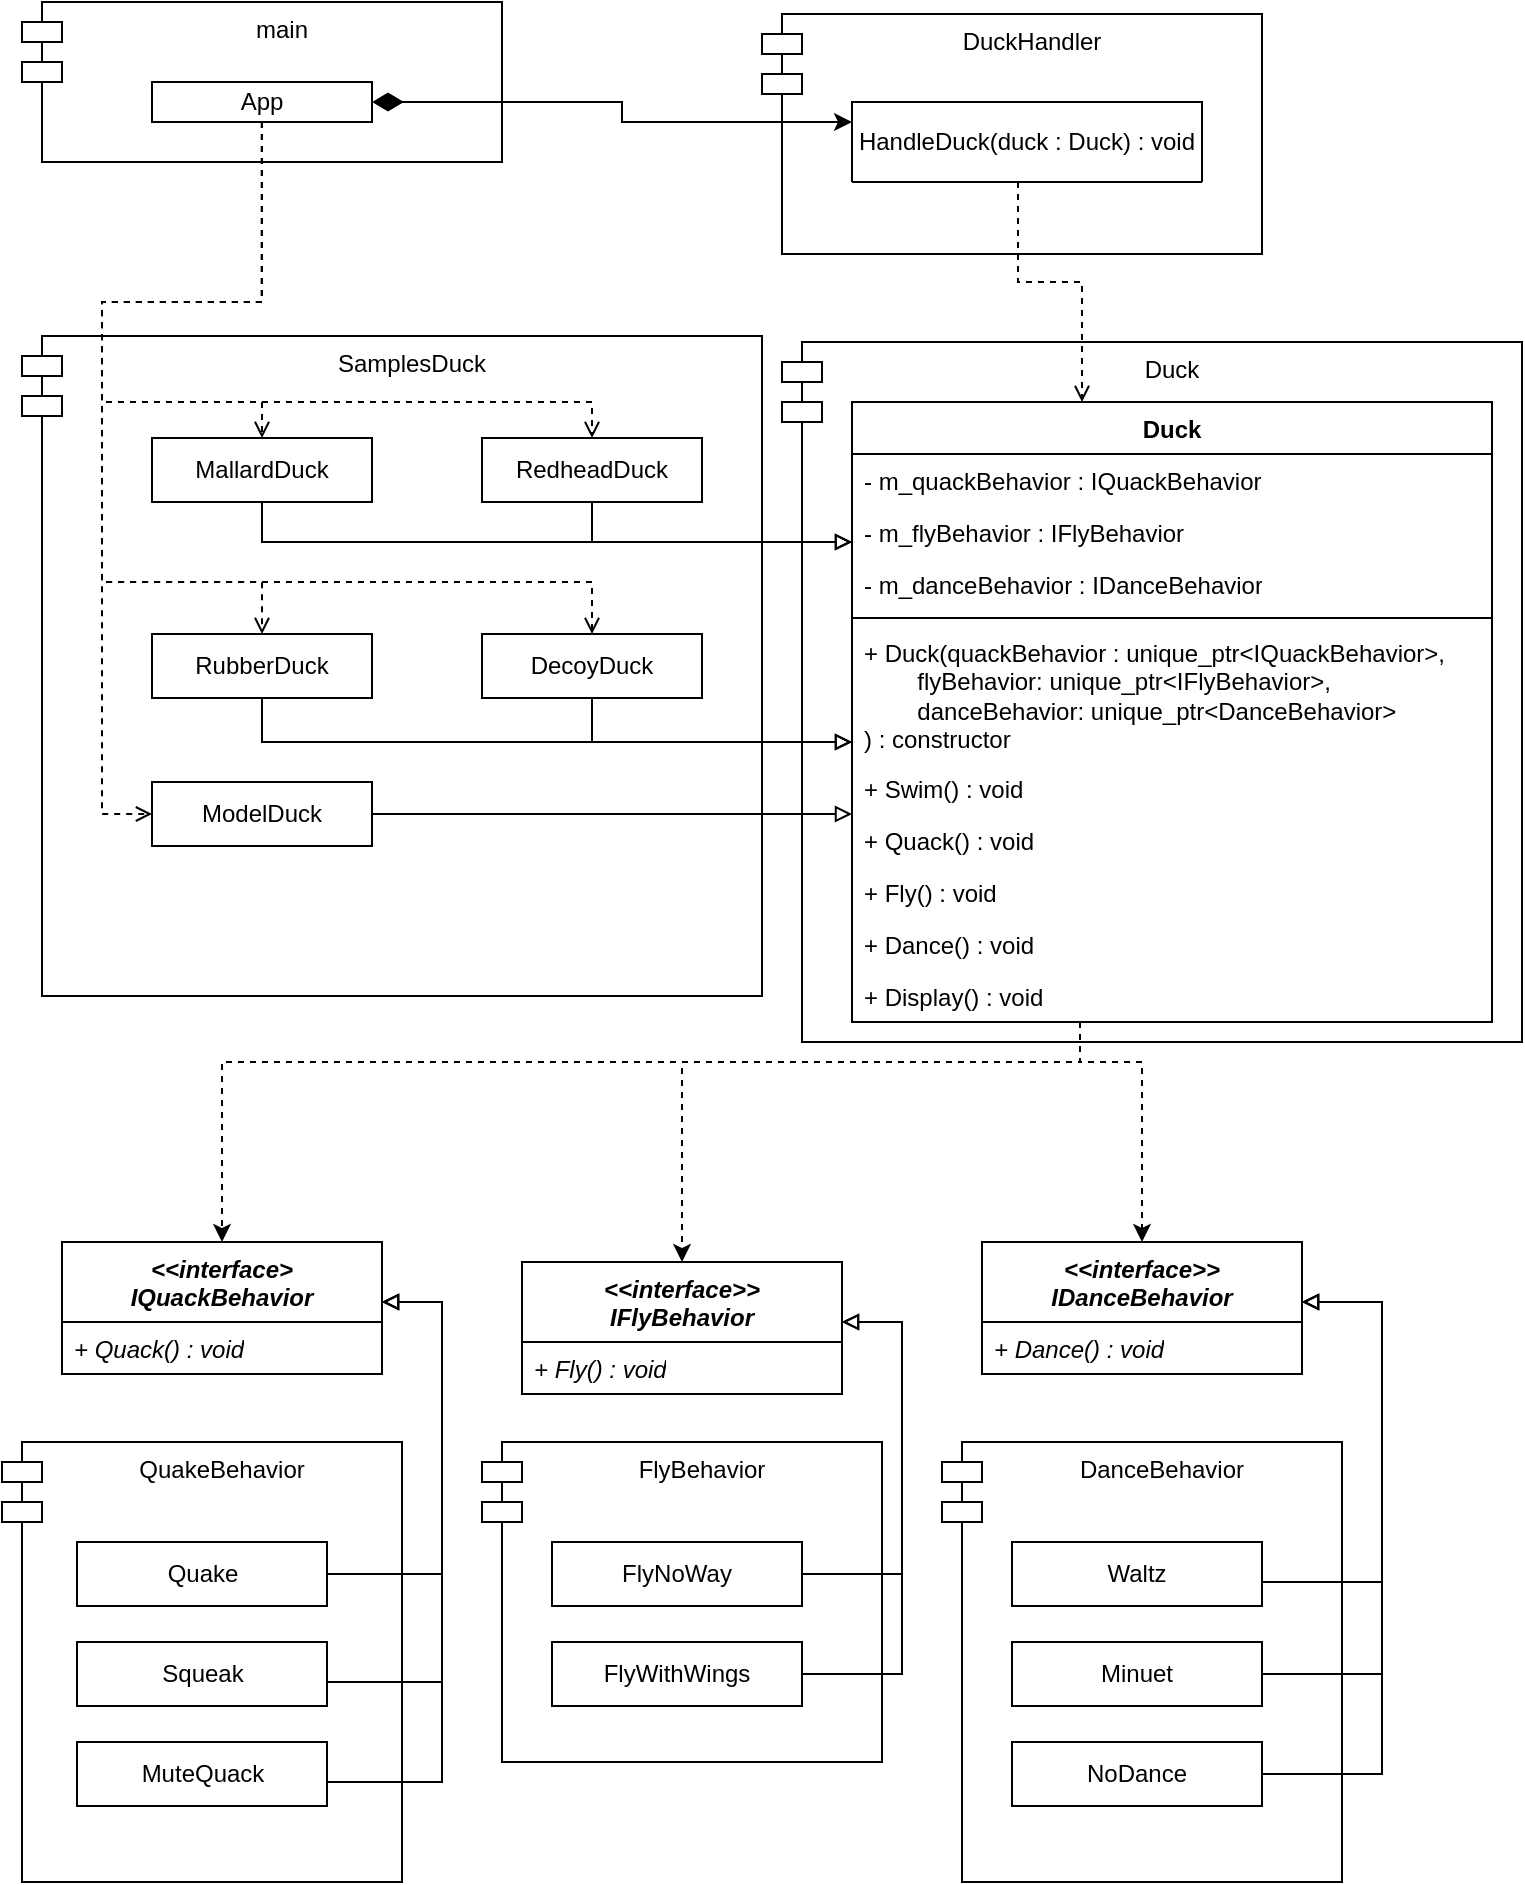 <mxfile version="24.7.12">
  <diagram id="C5RBs43oDa-KdzZeNtuy" name="Page-1">
    <mxGraphModel dx="841" dy="449" grid="1" gridSize="10" guides="1" tooltips="1" connect="1" arrows="1" fold="1" page="1" pageScale="1" pageWidth="827" pageHeight="1169" math="0" shadow="0">
      <root>
        <mxCell id="WIyWlLk6GJQsqaUBKTNV-0" />
        <mxCell id="WIyWlLk6GJQsqaUBKTNV-1" parent="WIyWlLk6GJQsqaUBKTNV-0" />
        <mxCell id="3LsAdrbxMUr_38dIZ2-f-0" value="SamplesDuck" style="shape=module;align=left;spacingLeft=20;align=center;verticalAlign=top;whiteSpace=wrap;html=1;" parent="WIyWlLk6GJQsqaUBKTNV-1" vertex="1">
          <mxGeometry x="40" y="207" width="370" height="330" as="geometry" />
        </mxCell>
        <mxCell id="QlOkIQeldyx6gdsehzbM-0" value="main" style="shape=module;align=left;spacingLeft=20;align=center;verticalAlign=top;whiteSpace=wrap;html=1;" parent="WIyWlLk6GJQsqaUBKTNV-1" vertex="1">
          <mxGeometry x="40" y="40" width="240" height="80" as="geometry" />
        </mxCell>
        <mxCell id="QlOkIQeldyx6gdsehzbM-1" value="App" style="html=1;whiteSpace=wrap;" parent="WIyWlLk6GJQsqaUBKTNV-1" vertex="1">
          <mxGeometry x="105" y="80" width="110" height="20" as="geometry" />
        </mxCell>
        <mxCell id="QlOkIQeldyx6gdsehzbM-2" value="DuckHandler" style="shape=module;align=left;spacingLeft=20;align=center;verticalAlign=top;whiteSpace=wrap;html=1;" parent="WIyWlLk6GJQsqaUBKTNV-1" vertex="1">
          <mxGeometry x="410" y="46" width="250" height="120" as="geometry" />
        </mxCell>
        <mxCell id="QlOkIQeldyx6gdsehzbM-4" value="&lt;span style=&quot;text-align: left;&quot;&gt;HandleDuck(duck : Duck) : void&lt;/span&gt;" style="swimlane;fontStyle=0;childLayout=stackLayout;horizontal=1;startSize=50;fillColor=none;horizontalStack=0;resizeParent=1;resizeParentMax=0;resizeLast=0;collapsible=1;marginBottom=0;whiteSpace=wrap;html=1;" parent="WIyWlLk6GJQsqaUBKTNV-1" vertex="1">
          <mxGeometry x="455" y="90" width="175" height="40" as="geometry" />
        </mxCell>
        <mxCell id="QlOkIQeldyx6gdsehzbM-8" style="edgeStyle=orthogonalEdgeStyle;rounded=0;orthogonalLoop=1;jettySize=auto;html=1;entryX=0;entryY=0.25;entryDx=0;entryDy=0;startArrow=diamondThin;startFill=1;strokeWidth=1;startSize=13;" parent="WIyWlLk6GJQsqaUBKTNV-1" source="QlOkIQeldyx6gdsehzbM-1" target="QlOkIQeldyx6gdsehzbM-4" edge="1">
          <mxGeometry relative="1" as="geometry" />
        </mxCell>
        <mxCell id="QlOkIQeldyx6gdsehzbM-9" value="Duck" style="shape=module;align=left;spacingLeft=20;align=center;verticalAlign=top;whiteSpace=wrap;html=1;" parent="WIyWlLk6GJQsqaUBKTNV-1" vertex="1">
          <mxGeometry x="420" y="210" width="370" height="350" as="geometry" />
        </mxCell>
        <mxCell id="QlOkIQeldyx6gdsehzbM-10" value="Duck" style="swimlane;fontStyle=1;align=center;verticalAlign=top;childLayout=stackLayout;horizontal=1;startSize=26;horizontalStack=0;resizeParent=1;resizeParentMax=0;resizeLast=0;collapsible=1;marginBottom=0;whiteSpace=wrap;html=1;" parent="WIyWlLk6GJQsqaUBKTNV-1" vertex="1">
          <mxGeometry x="455" y="240" width="320" height="310" as="geometry" />
        </mxCell>
        <mxCell id="QlOkIQeldyx6gdsehzbM-11" value="- m_quack&lt;span style=&quot;text-align: center;&quot;&gt;Behavior : IQuackBehavior&lt;/span&gt;" style="text;strokeColor=none;fillColor=none;align=left;verticalAlign=top;spacingLeft=4;spacingRight=4;overflow=hidden;rotatable=0;points=[[0,0.5],[1,0.5]];portConstraint=eastwest;whiteSpace=wrap;html=1;" parent="QlOkIQeldyx6gdsehzbM-10" vertex="1">
          <mxGeometry y="26" width="320" height="26" as="geometry" />
        </mxCell>
        <mxCell id="QlOkIQeldyx6gdsehzbM-21" value="- m_fly&lt;span style=&quot;text-align: center;&quot;&gt;Behavior : IFlyBehavior&lt;/span&gt;" style="text;strokeColor=none;fillColor=none;align=left;verticalAlign=top;spacingLeft=4;spacingRight=4;overflow=hidden;rotatable=0;points=[[0,0.5],[1,0.5]];portConstraint=eastwest;whiteSpace=wrap;html=1;" parent="QlOkIQeldyx6gdsehzbM-10" vertex="1">
          <mxGeometry y="52" width="320" height="26" as="geometry" />
        </mxCell>
        <mxCell id="QlOkIQeldyx6gdsehzbM-22" value="- m_dance&lt;span style=&quot;text-align: center;&quot;&gt;Behavior : IDanceBehavior&lt;/span&gt;" style="text;strokeColor=none;fillColor=none;align=left;verticalAlign=top;spacingLeft=4;spacingRight=4;overflow=hidden;rotatable=0;points=[[0,0.5],[1,0.5]];portConstraint=eastwest;whiteSpace=wrap;html=1;" parent="QlOkIQeldyx6gdsehzbM-10" vertex="1">
          <mxGeometry y="78" width="320" height="26" as="geometry" />
        </mxCell>
        <mxCell id="QlOkIQeldyx6gdsehzbM-12" value="" style="line;strokeWidth=1;fillColor=none;align=left;verticalAlign=middle;spacingTop=-1;spacingLeft=3;spacingRight=3;rotatable=0;labelPosition=right;points=[];portConstraint=eastwest;strokeColor=inherit;" parent="QlOkIQeldyx6gdsehzbM-10" vertex="1">
          <mxGeometry y="104" width="320" height="8" as="geometry" />
        </mxCell>
        <mxCell id="QlOkIQeldyx6gdsehzbM-13" value="+ Duck(quackBehavior : unique_ptr&amp;lt;IQuackBehavior&amp;gt;,&lt;div&gt;&lt;span style=&quot;white-space: pre;&quot;&gt;&#x9;&lt;/span&gt;flyBehavior: unique_ptr&amp;lt;IFlyBehavior&amp;gt;,&lt;br&gt;&lt;/div&gt;&lt;div&gt;&lt;span style=&quot;white-space: pre;&quot;&gt;&#x9;&lt;/span&gt;danceBehavior: unique_ptr&amp;lt;DanceBehavior&amp;gt;&lt;br&gt;&lt;/div&gt;&lt;div&gt;) : constructor&lt;/div&gt;" style="text;strokeColor=none;fillColor=none;align=left;verticalAlign=top;spacingLeft=4;spacingRight=4;overflow=hidden;rotatable=0;points=[[0,0.5],[1,0.5]];portConstraint=eastwest;whiteSpace=wrap;html=1;" parent="QlOkIQeldyx6gdsehzbM-10" vertex="1">
          <mxGeometry y="112" width="320" height="68" as="geometry" />
        </mxCell>
        <mxCell id="QlOkIQeldyx6gdsehzbM-37" value="+ Swim() : void" style="text;strokeColor=none;fillColor=none;align=left;verticalAlign=top;spacingLeft=4;spacingRight=4;overflow=hidden;rotatable=0;points=[[0,0.5],[1,0.5]];portConstraint=eastwest;whiteSpace=wrap;html=1;" parent="QlOkIQeldyx6gdsehzbM-10" vertex="1">
          <mxGeometry y="180" width="320" height="26" as="geometry" />
        </mxCell>
        <mxCell id="QlOkIQeldyx6gdsehzbM-38" value="+ Quack() : void" style="text;strokeColor=none;fillColor=none;align=left;verticalAlign=top;spacingLeft=4;spacingRight=4;overflow=hidden;rotatable=0;points=[[0,0.5],[1,0.5]];portConstraint=eastwest;whiteSpace=wrap;html=1;" parent="QlOkIQeldyx6gdsehzbM-10" vertex="1">
          <mxGeometry y="206" width="320" height="26" as="geometry" />
        </mxCell>
        <mxCell id="QlOkIQeldyx6gdsehzbM-39" value="+ Fly() : void" style="text;strokeColor=none;fillColor=none;align=left;verticalAlign=top;spacingLeft=4;spacingRight=4;overflow=hidden;rotatable=0;points=[[0,0.5],[1,0.5]];portConstraint=eastwest;whiteSpace=wrap;html=1;" parent="QlOkIQeldyx6gdsehzbM-10" vertex="1">
          <mxGeometry y="232" width="320" height="26" as="geometry" />
        </mxCell>
        <mxCell id="QlOkIQeldyx6gdsehzbM-40" value="+ Dance() : void" style="text;strokeColor=none;fillColor=none;align=left;verticalAlign=top;spacingLeft=4;spacingRight=4;overflow=hidden;rotatable=0;points=[[0,0.5],[1,0.5]];portConstraint=eastwest;whiteSpace=wrap;html=1;" parent="QlOkIQeldyx6gdsehzbM-10" vertex="1">
          <mxGeometry y="258" width="320" height="26" as="geometry" />
        </mxCell>
        <mxCell id="lgIc2JTGFsaPqbrekX56-0" value="+ Display() : void" style="text;strokeColor=none;fillColor=none;align=left;verticalAlign=top;spacingLeft=4;spacingRight=4;overflow=hidden;rotatable=0;points=[[0,0.5],[1,0.5]];portConstraint=eastwest;whiteSpace=wrap;html=1;" parent="QlOkIQeldyx6gdsehzbM-10" vertex="1">
          <mxGeometry y="284" width="320" height="26" as="geometry" />
        </mxCell>
        <mxCell id="QlOkIQeldyx6gdsehzbM-15" value="&lt;div&gt;&lt;i&gt;&amp;lt;&amp;lt;interface&amp;gt;&lt;/i&gt;&lt;/div&gt;&lt;i&gt;IQuackBehavior&lt;/i&gt;" style="swimlane;fontStyle=1;align=center;verticalAlign=top;childLayout=stackLayout;horizontal=1;startSize=40;horizontalStack=0;resizeParent=1;resizeParentMax=0;resizeLast=0;collapsible=1;marginBottom=0;whiteSpace=wrap;html=1;" parent="WIyWlLk6GJQsqaUBKTNV-1" vertex="1">
          <mxGeometry x="60" y="660" width="160" height="66" as="geometry" />
        </mxCell>
        <mxCell id="QlOkIQeldyx6gdsehzbM-16" value="&lt;i&gt;+ Quack() : void&lt;/i&gt;" style="text;strokeColor=none;fillColor=none;align=left;verticalAlign=top;spacingLeft=4;spacingRight=4;overflow=hidden;rotatable=0;points=[[0,0.5],[1,0.5]];portConstraint=eastwest;whiteSpace=wrap;html=1;" parent="QlOkIQeldyx6gdsehzbM-15" vertex="1">
          <mxGeometry y="40" width="160" height="26" as="geometry" />
        </mxCell>
        <mxCell id="QlOkIQeldyx6gdsehzbM-17" value="&lt;div&gt;&lt;i&gt;&amp;lt;&amp;lt;interface&amp;gt;&amp;gt;&lt;/i&gt;&lt;/div&gt;&lt;i&gt;IFlyBehavior&lt;/i&gt;" style="swimlane;fontStyle=1;align=center;verticalAlign=top;childLayout=stackLayout;horizontal=1;startSize=40;horizontalStack=0;resizeParent=1;resizeParentMax=0;resizeLast=0;collapsible=1;marginBottom=0;whiteSpace=wrap;html=1;" parent="WIyWlLk6GJQsqaUBKTNV-1" vertex="1">
          <mxGeometry x="290" y="670" width="160" height="66" as="geometry" />
        </mxCell>
        <mxCell id="QlOkIQeldyx6gdsehzbM-18" value="&lt;i&gt;+ Fly() : void&lt;/i&gt;" style="text;strokeColor=none;fillColor=none;align=left;verticalAlign=top;spacingLeft=4;spacingRight=4;overflow=hidden;rotatable=0;points=[[0,0.5],[1,0.5]];portConstraint=eastwest;whiteSpace=wrap;html=1;" parent="QlOkIQeldyx6gdsehzbM-17" vertex="1">
          <mxGeometry y="40" width="160" height="26" as="geometry" />
        </mxCell>
        <mxCell id="QlOkIQeldyx6gdsehzbM-19" value="&lt;div&gt;&lt;i&gt;&amp;lt;&amp;lt;interface&amp;gt;&amp;gt;&lt;/i&gt;&lt;/div&gt;&lt;i&gt;IDance&lt;/i&gt;&lt;i&gt;Behavior&lt;/i&gt;" style="swimlane;fontStyle=1;align=center;verticalAlign=top;childLayout=stackLayout;horizontal=1;startSize=40;horizontalStack=0;resizeParent=1;resizeParentMax=0;resizeLast=0;collapsible=1;marginBottom=0;whiteSpace=wrap;html=1;" parent="WIyWlLk6GJQsqaUBKTNV-1" vertex="1">
          <mxGeometry x="520" y="660" width="160" height="66" as="geometry" />
        </mxCell>
        <mxCell id="QlOkIQeldyx6gdsehzbM-20" value="&lt;i&gt;+ Dance() : void&lt;/i&gt;" style="text;strokeColor=none;fillColor=none;align=left;verticalAlign=top;spacingLeft=4;spacingRight=4;overflow=hidden;rotatable=0;points=[[0,0.5],[1,0.5]];portConstraint=eastwest;whiteSpace=wrap;html=1;" parent="QlOkIQeldyx6gdsehzbM-19" vertex="1">
          <mxGeometry y="40" width="160" height="26" as="geometry" />
        </mxCell>
        <mxCell id="QlOkIQeldyx6gdsehzbM-23" style="edgeStyle=orthogonalEdgeStyle;rounded=0;orthogonalLoop=1;jettySize=auto;html=1;dashed=1;fontFamily=Helvetica;fontSize=13;endArrow=open;endFill=0;" parent="WIyWlLk6GJQsqaUBKTNV-1" source="QlOkIQeldyx6gdsehzbM-4" target="QlOkIQeldyx6gdsehzbM-10" edge="1">
          <mxGeometry relative="1" as="geometry">
            <Array as="points">
              <mxPoint x="538" y="180" />
              <mxPoint x="570" y="180" />
            </Array>
          </mxGeometry>
        </mxCell>
        <mxCell id="QlOkIQeldyx6gdsehzbM-26" style="edgeStyle=orthogonalEdgeStyle;rounded=0;orthogonalLoop=1;jettySize=auto;html=1;entryX=0.5;entryY=0;entryDx=0;entryDy=0;dashed=1;" parent="WIyWlLk6GJQsqaUBKTNV-1" source="QlOkIQeldyx6gdsehzbM-10" target="QlOkIQeldyx6gdsehzbM-15" edge="1">
          <mxGeometry relative="1" as="geometry">
            <mxPoint x="770" y="380" as="sourcePoint" />
            <mxPoint x="802" y="529" as="targetPoint" />
            <Array as="points">
              <mxPoint x="569" y="570" />
              <mxPoint x="140" y="570" />
            </Array>
          </mxGeometry>
        </mxCell>
        <mxCell id="QlOkIQeldyx6gdsehzbM-27" style="edgeStyle=orthogonalEdgeStyle;rounded=0;orthogonalLoop=1;jettySize=auto;html=1;entryX=0.5;entryY=0;entryDx=0;entryDy=0;dashed=1;" parent="WIyWlLk6GJQsqaUBKTNV-1" source="QlOkIQeldyx6gdsehzbM-10" target="QlOkIQeldyx6gdsehzbM-19" edge="1">
          <mxGeometry relative="1" as="geometry">
            <mxPoint x="575" y="438" as="sourcePoint" />
            <mxPoint x="140" y="550" as="targetPoint" />
            <Array as="points">
              <mxPoint x="569" y="570" />
              <mxPoint x="600" y="570" />
            </Array>
          </mxGeometry>
        </mxCell>
        <mxCell id="QlOkIQeldyx6gdsehzbM-29" style="edgeStyle=orthogonalEdgeStyle;rounded=0;orthogonalLoop=1;jettySize=auto;html=1;entryX=0.5;entryY=0;entryDx=0;entryDy=0;dashed=1;" parent="WIyWlLk6GJQsqaUBKTNV-1" source="QlOkIQeldyx6gdsehzbM-10" target="QlOkIQeldyx6gdsehzbM-17" edge="1">
          <mxGeometry relative="1" as="geometry">
            <mxPoint x="566" y="428" as="sourcePoint" />
            <mxPoint x="140" y="550" as="targetPoint" />
            <Array as="points">
              <mxPoint x="569" y="570" />
              <mxPoint x="370" y="570" />
            </Array>
          </mxGeometry>
        </mxCell>
        <mxCell id="QlOkIQeldyx6gdsehzbM-61" style="edgeStyle=orthogonalEdgeStyle;rounded=0;orthogonalLoop=1;jettySize=auto;html=1;endArrow=block;endFill=0;" parent="WIyWlLk6GJQsqaUBKTNV-1" source="QlOkIQeldyx6gdsehzbM-46" target="QlOkIQeldyx6gdsehzbM-10" edge="1">
          <mxGeometry relative="1" as="geometry">
            <mxPoint x="160.029" y="300" as="sourcePoint" />
            <mxPoint x="455" y="320" as="targetPoint" />
            <Array as="points">
              <mxPoint x="160" y="310" />
            </Array>
          </mxGeometry>
        </mxCell>
        <mxCell id="QlOkIQeldyx6gdsehzbM-46" value="MallardDuck" style="html=1;whiteSpace=wrap;" parent="WIyWlLk6GJQsqaUBKTNV-1" vertex="1">
          <mxGeometry x="105" y="258" width="110" height="32" as="geometry" />
        </mxCell>
        <mxCell id="QlOkIQeldyx6gdsehzbM-47" value="RedheadDuck" style="html=1;whiteSpace=wrap;" parent="WIyWlLk6GJQsqaUBKTNV-1" vertex="1">
          <mxGeometry x="270" y="258" width="110" height="32" as="geometry" />
        </mxCell>
        <mxCell id="QlOkIQeldyx6gdsehzbM-48" value="RubberDuck" style="html=1;whiteSpace=wrap;" parent="WIyWlLk6GJQsqaUBKTNV-1" vertex="1">
          <mxGeometry x="105" y="356" width="110" height="32" as="geometry" />
        </mxCell>
        <mxCell id="QlOkIQeldyx6gdsehzbM-49" value="ModelDuck" style="html=1;whiteSpace=wrap;" parent="WIyWlLk6GJQsqaUBKTNV-1" vertex="1">
          <mxGeometry x="105" y="430" width="110" height="32" as="geometry" />
        </mxCell>
        <mxCell id="QlOkIQeldyx6gdsehzbM-50" value="DecoyDuck" style="html=1;whiteSpace=wrap;" parent="WIyWlLk6GJQsqaUBKTNV-1" vertex="1">
          <mxGeometry x="270" y="356" width="110" height="32" as="geometry" />
        </mxCell>
        <mxCell id="QlOkIQeldyx6gdsehzbM-56" style="edgeStyle=orthogonalEdgeStyle;rounded=0;orthogonalLoop=1;jettySize=auto;html=1;dashed=1;fontFamily=Helvetica;fontSize=13;endArrow=open;endFill=0;" parent="WIyWlLk6GJQsqaUBKTNV-1" source="QlOkIQeldyx6gdsehzbM-1" target="QlOkIQeldyx6gdsehzbM-46" edge="1">
          <mxGeometry relative="1" as="geometry">
            <mxPoint x="548" y="152" as="sourcePoint" />
            <mxPoint x="580" y="240" as="targetPoint" />
            <Array as="points">
              <mxPoint x="160" y="190" />
              <mxPoint x="80" y="190" />
              <mxPoint x="80" y="240" />
              <mxPoint x="160" y="240" />
            </Array>
          </mxGeometry>
        </mxCell>
        <mxCell id="QlOkIQeldyx6gdsehzbM-57" style="edgeStyle=orthogonalEdgeStyle;rounded=0;orthogonalLoop=1;jettySize=auto;html=1;dashed=1;fontFamily=Helvetica;fontSize=13;endArrow=open;endFill=0;" parent="WIyWlLk6GJQsqaUBKTNV-1" source="QlOkIQeldyx6gdsehzbM-1" target="QlOkIQeldyx6gdsehzbM-47" edge="1">
          <mxGeometry relative="1" as="geometry">
            <mxPoint x="182" y="110" as="sourcePoint" />
            <mxPoint x="170" y="268" as="targetPoint" />
            <Array as="points">
              <mxPoint x="160" y="190" />
              <mxPoint x="80" y="190" />
              <mxPoint x="80" y="240" />
              <mxPoint x="325" y="240" />
            </Array>
          </mxGeometry>
        </mxCell>
        <mxCell id="QlOkIQeldyx6gdsehzbM-58" style="edgeStyle=orthogonalEdgeStyle;rounded=0;orthogonalLoop=1;jettySize=auto;html=1;dashed=1;fontFamily=Helvetica;fontSize=13;endArrow=open;endFill=0;" parent="WIyWlLk6GJQsqaUBKTNV-1" target="QlOkIQeldyx6gdsehzbM-50" edge="1">
          <mxGeometry relative="1" as="geometry">
            <mxPoint x="159.97" y="100" as="sourcePoint" />
            <mxPoint x="324.97" y="258" as="targetPoint" />
            <Array as="points">
              <mxPoint x="160" y="190" />
              <mxPoint x="80" y="190" />
              <mxPoint x="80" y="330" />
              <mxPoint x="325" y="330" />
            </Array>
          </mxGeometry>
        </mxCell>
        <mxCell id="QlOkIQeldyx6gdsehzbM-59" style="edgeStyle=orthogonalEdgeStyle;rounded=0;orthogonalLoop=1;jettySize=auto;html=1;dashed=1;fontFamily=Helvetica;fontSize=13;endArrow=open;endFill=0;" parent="WIyWlLk6GJQsqaUBKTNV-1" target="QlOkIQeldyx6gdsehzbM-48" edge="1">
          <mxGeometry relative="1" as="geometry">
            <mxPoint x="159.94" y="100" as="sourcePoint" />
            <mxPoint x="324.97" y="370" as="targetPoint" />
            <Array as="points">
              <mxPoint x="160" y="190" />
              <mxPoint x="80" y="190" />
              <mxPoint x="80" y="330" />
              <mxPoint x="160" y="330" />
            </Array>
          </mxGeometry>
        </mxCell>
        <mxCell id="QlOkIQeldyx6gdsehzbM-60" style="edgeStyle=orthogonalEdgeStyle;rounded=0;orthogonalLoop=1;jettySize=auto;html=1;dashed=1;fontFamily=Helvetica;fontSize=13;endArrow=open;endFill=0;" parent="WIyWlLk6GJQsqaUBKTNV-1" target="QlOkIQeldyx6gdsehzbM-49" edge="1">
          <mxGeometry relative="1" as="geometry">
            <mxPoint x="159.94" y="100" as="sourcePoint" />
            <mxPoint x="324.97" y="370" as="targetPoint" />
            <Array as="points">
              <mxPoint x="160" y="190" />
              <mxPoint x="80" y="190" />
              <mxPoint x="80" y="446" />
            </Array>
          </mxGeometry>
        </mxCell>
        <mxCell id="QlOkIQeldyx6gdsehzbM-63" style="edgeStyle=orthogonalEdgeStyle;rounded=0;orthogonalLoop=1;jettySize=auto;html=1;endArrow=block;endFill=0;" parent="WIyWlLk6GJQsqaUBKTNV-1" source="QlOkIQeldyx6gdsehzbM-47" target="QlOkIQeldyx6gdsehzbM-10" edge="1">
          <mxGeometry relative="1" as="geometry">
            <mxPoint x="160" y="290" as="sourcePoint" />
            <mxPoint x="455" y="420" as="targetPoint" />
            <Array as="points">
              <mxPoint x="325" y="310" />
            </Array>
          </mxGeometry>
        </mxCell>
        <mxCell id="QlOkIQeldyx6gdsehzbM-64" style="edgeStyle=orthogonalEdgeStyle;rounded=0;orthogonalLoop=1;jettySize=auto;html=1;endArrow=block;endFill=0;" parent="WIyWlLk6GJQsqaUBKTNV-1" source="QlOkIQeldyx6gdsehzbM-48" target="QlOkIQeldyx6gdsehzbM-10" edge="1">
          <mxGeometry relative="1" as="geometry">
            <mxPoint x="325" y="290" as="sourcePoint" />
            <mxPoint x="455" y="420" as="targetPoint" />
            <Array as="points">
              <mxPoint x="160" y="410" />
            </Array>
          </mxGeometry>
        </mxCell>
        <mxCell id="QlOkIQeldyx6gdsehzbM-65" style="edgeStyle=orthogonalEdgeStyle;rounded=0;orthogonalLoop=1;jettySize=auto;html=1;endArrow=block;endFill=0;" parent="WIyWlLk6GJQsqaUBKTNV-1" source="QlOkIQeldyx6gdsehzbM-50" target="QlOkIQeldyx6gdsehzbM-10" edge="1">
          <mxGeometry relative="1" as="geometry">
            <mxPoint x="160" y="402" as="sourcePoint" />
            <mxPoint x="455" y="420" as="targetPoint" />
            <Array as="points">
              <mxPoint x="325" y="410" />
            </Array>
          </mxGeometry>
        </mxCell>
        <mxCell id="QlOkIQeldyx6gdsehzbM-66" style="edgeStyle=orthogonalEdgeStyle;rounded=0;orthogonalLoop=1;jettySize=auto;html=1;endArrow=block;endFill=0;" parent="WIyWlLk6GJQsqaUBKTNV-1" source="QlOkIQeldyx6gdsehzbM-49" target="QlOkIQeldyx6gdsehzbM-10" edge="1">
          <mxGeometry relative="1" as="geometry">
            <mxPoint x="170" y="412" as="sourcePoint" />
            <mxPoint x="465" y="430" as="targetPoint" />
            <Array as="points">
              <mxPoint x="330" y="446" />
              <mxPoint x="330" y="446" />
            </Array>
          </mxGeometry>
        </mxCell>
        <mxCell id="QlOkIQeldyx6gdsehzbM-67" value="QuakeBehavior" style="shape=module;align=left;spacingLeft=20;align=center;verticalAlign=top;whiteSpace=wrap;html=1;" parent="WIyWlLk6GJQsqaUBKTNV-1" vertex="1">
          <mxGeometry x="30" y="760" width="200" height="220" as="geometry" />
        </mxCell>
        <mxCell id="QlOkIQeldyx6gdsehzbM-68" value="Quake" style="html=1;whiteSpace=wrap;" parent="WIyWlLk6GJQsqaUBKTNV-1" vertex="1">
          <mxGeometry x="67.5" y="810" width="125" height="32" as="geometry" />
        </mxCell>
        <mxCell id="QlOkIQeldyx6gdsehzbM-69" value="Squeak" style="html=1;whiteSpace=wrap;" parent="WIyWlLk6GJQsqaUBKTNV-1" vertex="1">
          <mxGeometry x="67.5" y="860" width="125" height="32" as="geometry" />
        </mxCell>
        <mxCell id="QlOkIQeldyx6gdsehzbM-70" value="MuteQuack" style="html=1;whiteSpace=wrap;" parent="WIyWlLk6GJQsqaUBKTNV-1" vertex="1">
          <mxGeometry x="67.5" y="910" width="125" height="32" as="geometry" />
        </mxCell>
        <mxCell id="QlOkIQeldyx6gdsehzbM-71" value="FlyBehavior" style="shape=module;align=left;spacingLeft=20;align=center;verticalAlign=top;whiteSpace=wrap;html=1;" parent="WIyWlLk6GJQsqaUBKTNV-1" vertex="1">
          <mxGeometry x="270" y="760" width="200" height="160" as="geometry" />
        </mxCell>
        <mxCell id="QlOkIQeldyx6gdsehzbM-72" value="FlyNoWay" style="html=1;whiteSpace=wrap;" parent="WIyWlLk6GJQsqaUBKTNV-1" vertex="1">
          <mxGeometry x="305" y="810" width="125" height="32" as="geometry" />
        </mxCell>
        <mxCell id="QlOkIQeldyx6gdsehzbM-73" value="FlyWithWings" style="html=1;whiteSpace=wrap;" parent="WIyWlLk6GJQsqaUBKTNV-1" vertex="1">
          <mxGeometry x="305" y="860" width="125" height="32" as="geometry" />
        </mxCell>
        <mxCell id="QlOkIQeldyx6gdsehzbM-75" value="DanceBehavior" style="shape=module;align=left;spacingLeft=20;align=center;verticalAlign=top;whiteSpace=wrap;html=1;" parent="WIyWlLk6GJQsqaUBKTNV-1" vertex="1">
          <mxGeometry x="500" y="760" width="200" height="220" as="geometry" />
        </mxCell>
        <mxCell id="QlOkIQeldyx6gdsehzbM-76" value="Waltz" style="html=1;whiteSpace=wrap;" parent="WIyWlLk6GJQsqaUBKTNV-1" vertex="1">
          <mxGeometry x="535" y="810" width="125" height="32" as="geometry" />
        </mxCell>
        <mxCell id="QlOkIQeldyx6gdsehzbM-77" value="Minuet" style="html=1;whiteSpace=wrap;" parent="WIyWlLk6GJQsqaUBKTNV-1" vertex="1">
          <mxGeometry x="535" y="860" width="125" height="32" as="geometry" />
        </mxCell>
        <mxCell id="QlOkIQeldyx6gdsehzbM-78" value="NoDance" style="html=1;whiteSpace=wrap;" parent="WIyWlLk6GJQsqaUBKTNV-1" vertex="1">
          <mxGeometry x="535" y="910" width="125" height="32" as="geometry" />
        </mxCell>
        <mxCell id="QlOkIQeldyx6gdsehzbM-79" style="edgeStyle=orthogonalEdgeStyle;rounded=0;orthogonalLoop=1;jettySize=auto;html=1;endArrow=block;endFill=0;" parent="WIyWlLk6GJQsqaUBKTNV-1" source="QlOkIQeldyx6gdsehzbM-68" target="QlOkIQeldyx6gdsehzbM-15" edge="1">
          <mxGeometry relative="1" as="geometry">
            <mxPoint x="199.96" y="649" as="sourcePoint" />
            <mxPoint x="130.003" y="629" as="targetPoint" />
            <Array as="points">
              <mxPoint x="250" y="826" />
              <mxPoint x="250" y="690" />
            </Array>
          </mxGeometry>
        </mxCell>
        <mxCell id="QlOkIQeldyx6gdsehzbM-80" style="edgeStyle=orthogonalEdgeStyle;rounded=0;orthogonalLoop=1;jettySize=auto;html=1;endArrow=block;endFill=0;" parent="WIyWlLk6GJQsqaUBKTNV-1" source="QlOkIQeldyx6gdsehzbM-69" target="QlOkIQeldyx6gdsehzbM-15" edge="1">
          <mxGeometry relative="1" as="geometry">
            <mxPoint x="192.5" y="853" as="sourcePoint" />
            <mxPoint x="219.5" y="720" as="targetPoint" />
            <Array as="points">
              <mxPoint x="250" y="880" />
              <mxPoint x="250" y="690" />
            </Array>
          </mxGeometry>
        </mxCell>
        <mxCell id="QlOkIQeldyx6gdsehzbM-81" style="edgeStyle=orthogonalEdgeStyle;rounded=0;orthogonalLoop=1;jettySize=auto;html=1;endArrow=block;endFill=0;" parent="WIyWlLk6GJQsqaUBKTNV-1" source="QlOkIQeldyx6gdsehzbM-70" target="QlOkIQeldyx6gdsehzbM-15" edge="1">
          <mxGeometry relative="1" as="geometry">
            <mxPoint x="192.5" y="880" as="sourcePoint" />
            <mxPoint x="219.5" y="690" as="targetPoint" />
            <Array as="points">
              <mxPoint x="250" y="930" />
              <mxPoint x="250" y="690" />
            </Array>
          </mxGeometry>
        </mxCell>
        <mxCell id="QlOkIQeldyx6gdsehzbM-84" style="edgeStyle=orthogonalEdgeStyle;rounded=0;orthogonalLoop=1;jettySize=auto;html=1;endArrow=block;endFill=0;" parent="WIyWlLk6GJQsqaUBKTNV-1" source="QlOkIQeldyx6gdsehzbM-72" target="QlOkIQeldyx6gdsehzbM-17" edge="1">
          <mxGeometry relative="1" as="geometry">
            <mxPoint x="420" y="942" as="sourcePoint" />
            <mxPoint x="447" y="702" as="targetPoint" />
            <Array as="points">
              <mxPoint x="480" y="826" />
              <mxPoint x="480" y="700" />
            </Array>
          </mxGeometry>
        </mxCell>
        <mxCell id="QlOkIQeldyx6gdsehzbM-85" style="edgeStyle=orthogonalEdgeStyle;rounded=0;orthogonalLoop=1;jettySize=auto;html=1;endArrow=block;endFill=0;" parent="WIyWlLk6GJQsqaUBKTNV-1" source="QlOkIQeldyx6gdsehzbM-73" target="QlOkIQeldyx6gdsehzbM-17" edge="1">
          <mxGeometry relative="1" as="geometry">
            <mxPoint x="440" y="850" as="sourcePoint" />
            <mxPoint x="460" y="726" as="targetPoint" />
            <Array as="points">
              <mxPoint x="480" y="876" />
              <mxPoint x="480" y="700" />
            </Array>
          </mxGeometry>
        </mxCell>
        <mxCell id="QlOkIQeldyx6gdsehzbM-86" style="edgeStyle=orthogonalEdgeStyle;rounded=0;orthogonalLoop=1;jettySize=auto;html=1;endArrow=block;endFill=0;" parent="WIyWlLk6GJQsqaUBKTNV-1" source="QlOkIQeldyx6gdsehzbM-76" target="QlOkIQeldyx6gdsehzbM-19" edge="1">
          <mxGeometry relative="1" as="geometry">
            <mxPoint x="670" y="876" as="sourcePoint" />
            <mxPoint x="690" y="700" as="targetPoint" />
            <Array as="points">
              <mxPoint x="720" y="830" />
              <mxPoint x="720" y="690" />
            </Array>
          </mxGeometry>
        </mxCell>
        <mxCell id="QlOkIQeldyx6gdsehzbM-87" style="edgeStyle=orthogonalEdgeStyle;rounded=0;orthogonalLoop=1;jettySize=auto;html=1;endArrow=block;endFill=0;" parent="WIyWlLk6GJQsqaUBKTNV-1" source="QlOkIQeldyx6gdsehzbM-77" target="QlOkIQeldyx6gdsehzbM-19" edge="1">
          <mxGeometry relative="1" as="geometry">
            <mxPoint x="660" y="830" as="sourcePoint" />
            <mxPoint x="680" y="690" as="targetPoint" />
            <Array as="points">
              <mxPoint x="720" y="876" />
              <mxPoint x="720" y="690" />
            </Array>
          </mxGeometry>
        </mxCell>
        <mxCell id="QlOkIQeldyx6gdsehzbM-88" style="edgeStyle=orthogonalEdgeStyle;rounded=0;orthogonalLoop=1;jettySize=auto;html=1;endArrow=block;endFill=0;" parent="WIyWlLk6GJQsqaUBKTNV-1" source="QlOkIQeldyx6gdsehzbM-78" target="QlOkIQeldyx6gdsehzbM-19" edge="1">
          <mxGeometry relative="1" as="geometry">
            <mxPoint x="660" y="876" as="sourcePoint" />
            <mxPoint x="680" y="690" as="targetPoint" />
            <Array as="points">
              <mxPoint x="720" y="926" />
              <mxPoint x="720" y="690" />
            </Array>
          </mxGeometry>
        </mxCell>
      </root>
    </mxGraphModel>
  </diagram>
</mxfile>
